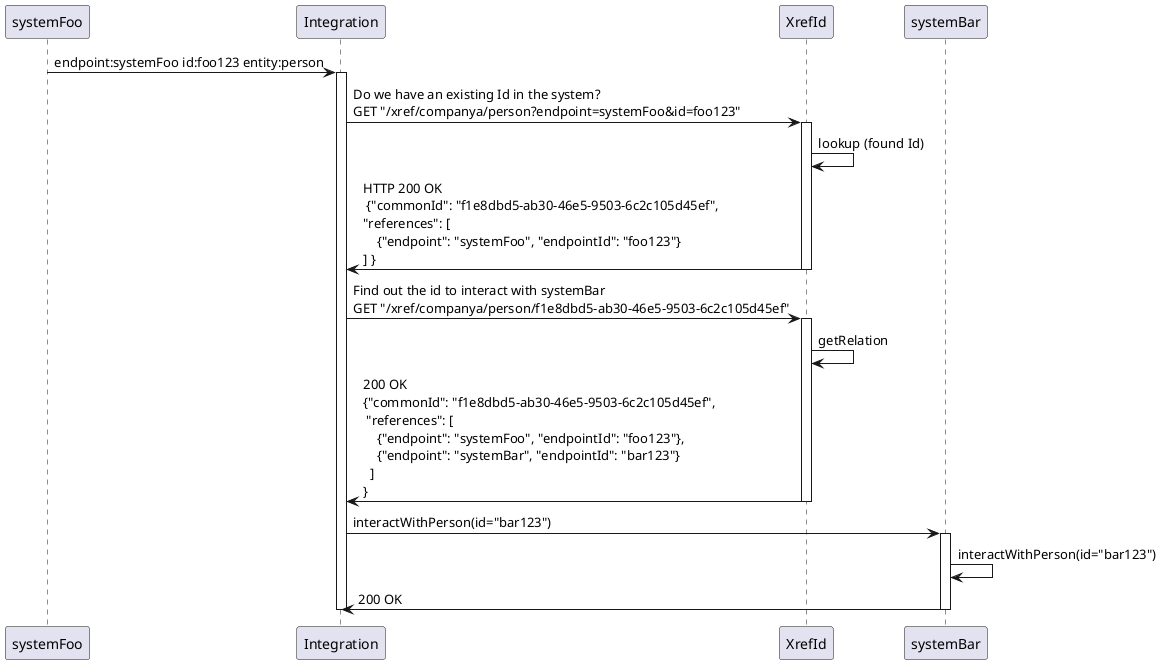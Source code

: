 @startuml
systemFoo -> Integration: endpoint:systemFoo id:foo123 entity:person
activate Integration
Integration -> XrefId: Do we have an existing Id in the system? \nGET "/xref/companya/person?endpoint=systemFoo&id=foo123"
activate XrefId
XrefId -> XrefId: lookup (found Id)
XrefId -> Integration : HTTP 200 OK \n {"commonId": "f1e8dbd5-ab30-46e5-9503-6c2c105d45ef", \n"references": [\n    {"endpoint": "systemFoo", "endpointId": "foo123"} \n] }
deactivate XrefId
Integration -> XrefId: Find out the id to interact with systemBar \nGET "/xref/companya/person/f1e8dbd5-ab30-46e5-9503-6c2c105d45ef"
activate XrefId
XrefId -> XrefId: getRelation
XrefId -> Integration: 200 OK \n{"commonId": "f1e8dbd5-ab30-46e5-9503-6c2c105d45ef", \n "references": [ \n    {"endpoint": "systemFoo", "endpointId": "foo123"}, \n    {"endpoint": "systemBar", "endpointId": "bar123"} \n  ] \n}
deactivate XrefId
Integration -> systemBar: interactWithPerson(id="bar123")
activate systemBar
systemBar -> systemBar: interactWithPerson(id="bar123")
systemBar -> Integration: 200 OK
deactivate systemBar
deactivate XrefId
deactivate Integration
@enduml